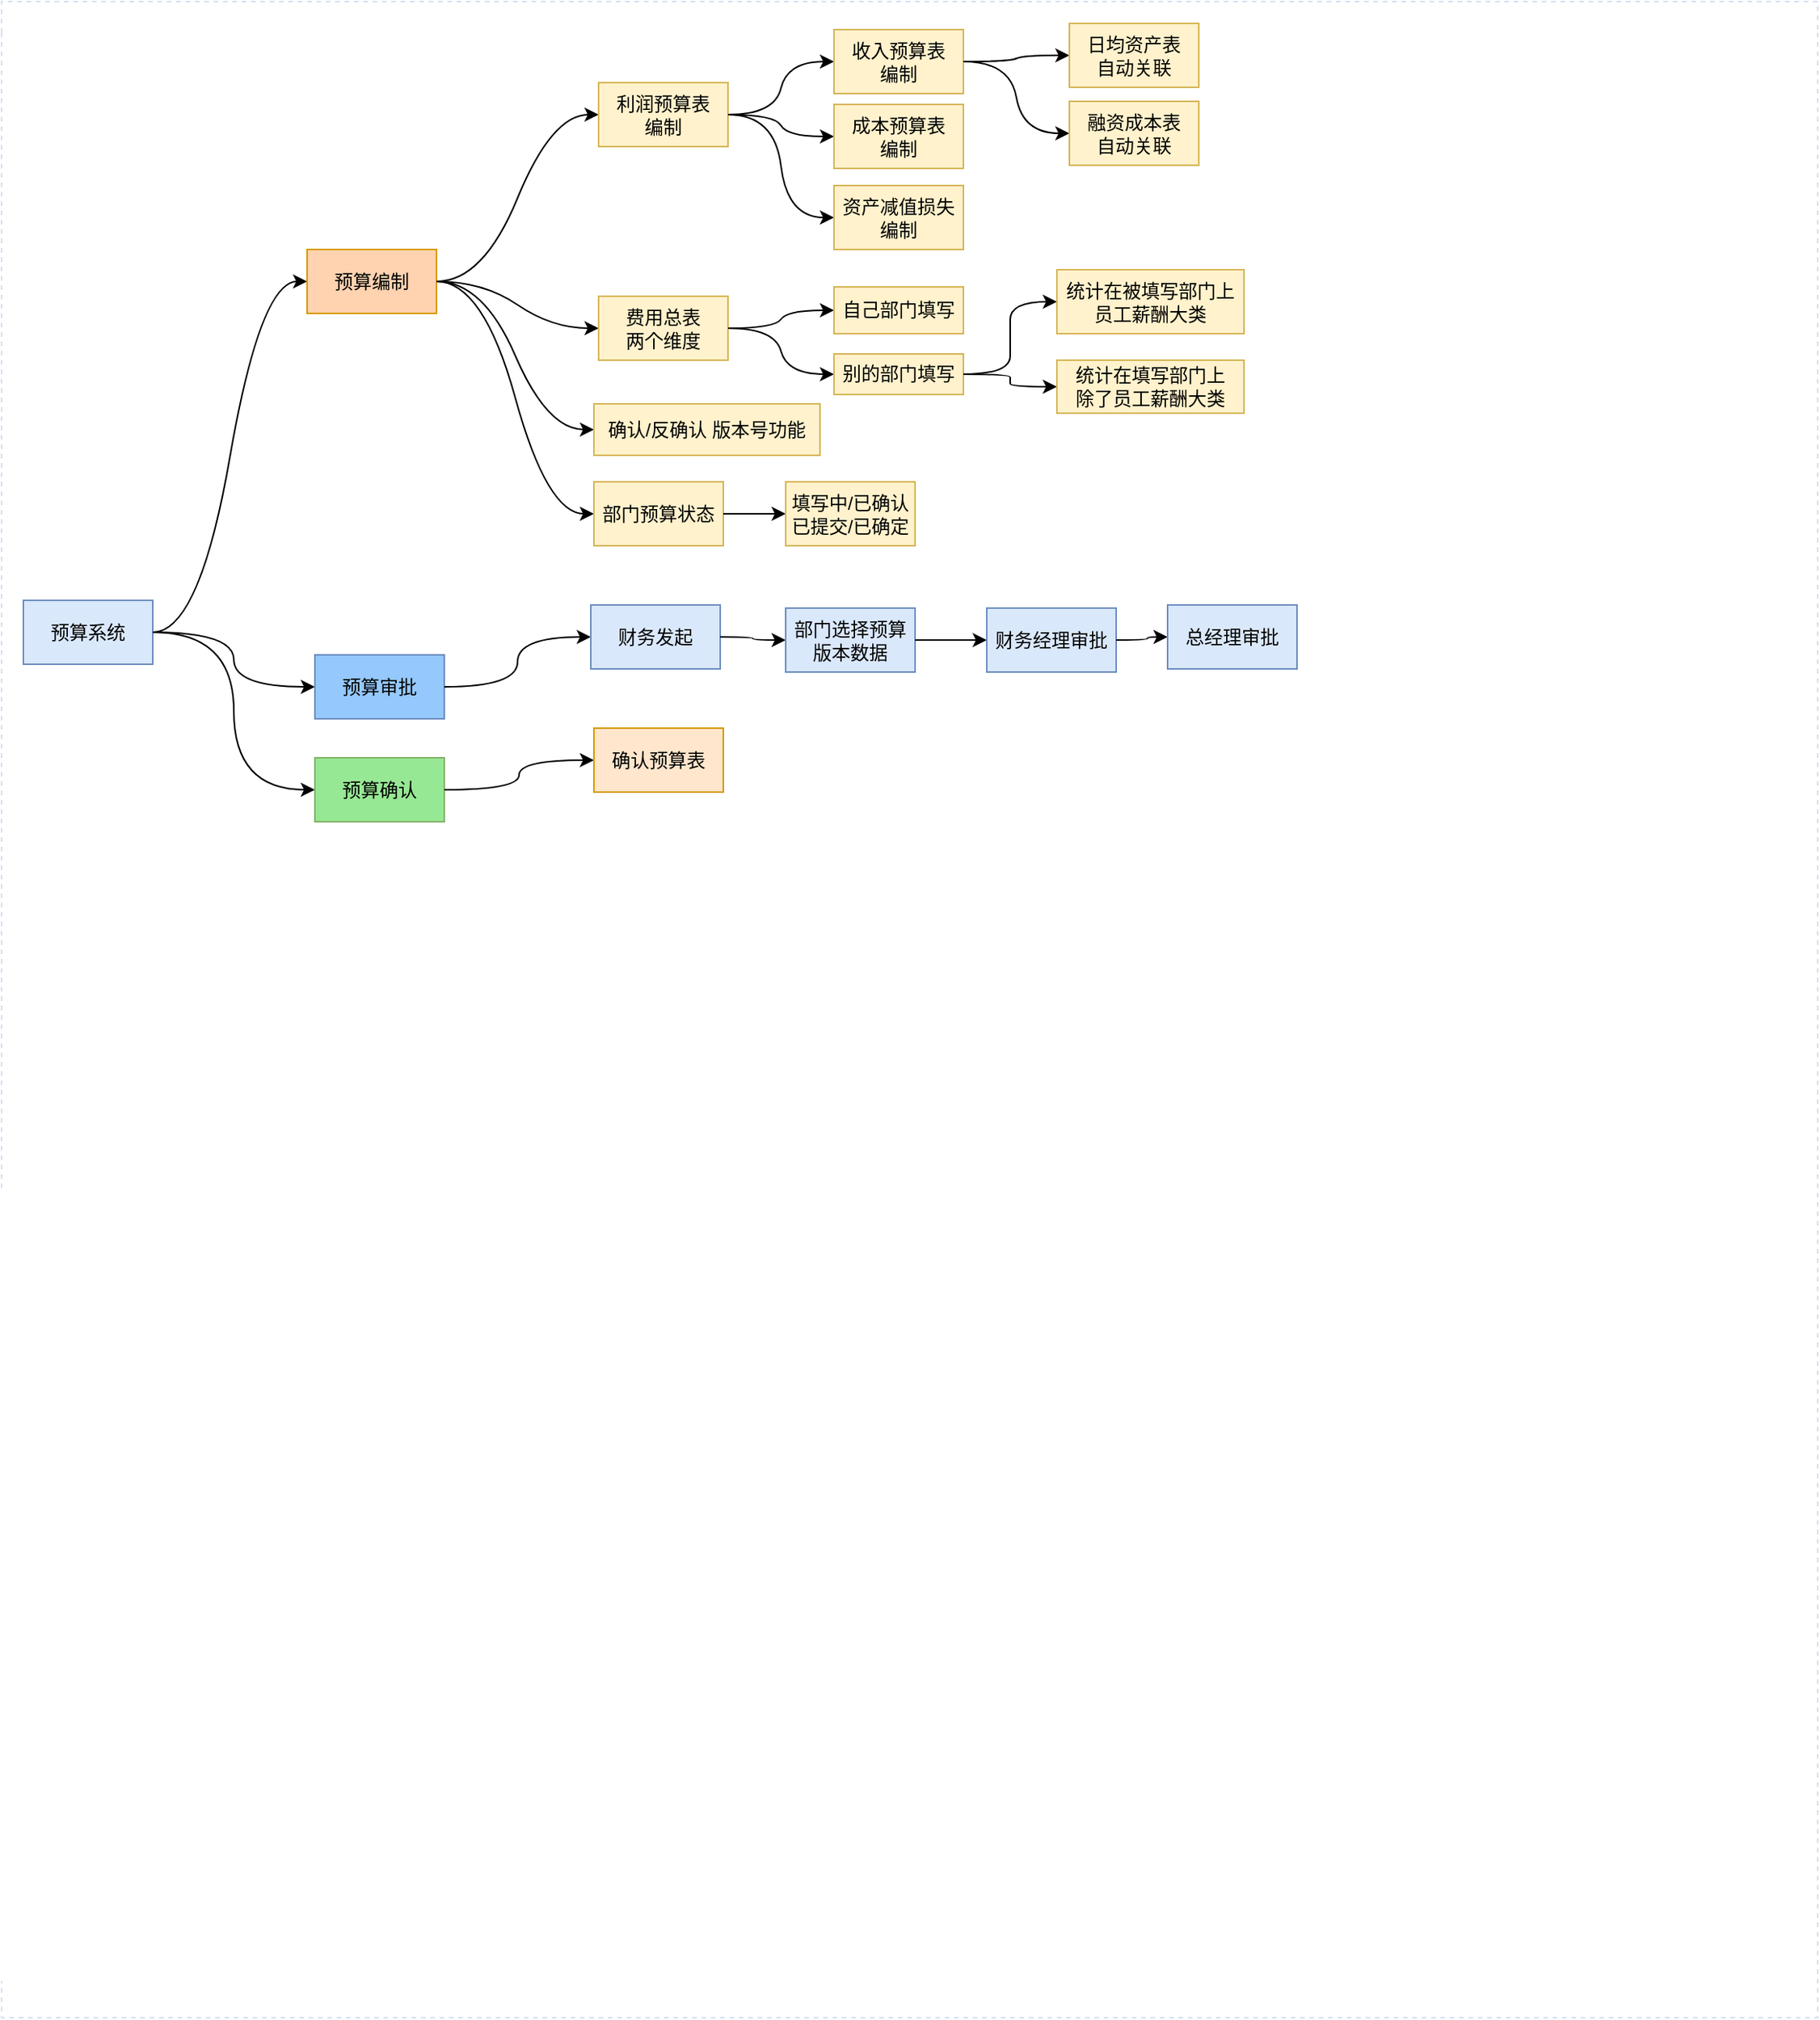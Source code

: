 <mxfile border="50" scale="3" compressed="false" locked="false" version="24.7.6">
  <diagram name="Blank" id="YmL12bMKpDGza6XwsDPr">
    <mxGraphModel dx="1514" dy="1366" grid="0" gridSize="10" guides="1" tooltips="1" connect="1" arrows="1" fold="1" page="0" pageScale="1" pageWidth="827" pageHeight="1169" background="none" math="1" shadow="0">
      <root>
        <mxCell id="X5NqExCQtvZxIxQ7pmgY-0" />
        <mxCell id="1" parent="X5NqExCQtvZxIxQ7pmgY-0" />
        <mxCell id="Gr0Zq-AI6Quabplr0KPa-179" value="" style="swimlane;html=1;startSize=20;horizontal=1;containerType=tree;labelBackgroundColor=none;strokeColor=#D4E1F5;strokeWidth=1;fillColor=none;fontFamily=Comic Sans MS;fontSize=9;swimlaneLine=0;dashed=1;collapsible=0;swimlaneFillColor=default;" parent="1" vertex="1">
          <mxGeometry x="-190" y="-625" width="1165" height="1293" as="geometry" />
        </mxCell>
        <mxCell id="Liw7ZN7XDZ7YaYjhqiWV-25" value="预算系统" style="rounded=0;whiteSpace=wrap;html=1;fillColor=#dae8fc;strokeColor=#6c8ebf;" parent="Gr0Zq-AI6Quabplr0KPa-179" vertex="1">
          <mxGeometry x="14" y="384" width="83" height="41" as="geometry" />
        </mxCell>
        <mxCell id="Liw7ZN7XDZ7YaYjhqiWV-26" value="" style="edgeStyle=entityRelationEdgeStyle;rounded=0;orthogonalLoop=1;jettySize=auto;html=1;curved=1;" parent="Gr0Zq-AI6Quabplr0KPa-179" source="Liw7ZN7XDZ7YaYjhqiWV-25" target="Liw7ZN7XDZ7YaYjhqiWV-27" edge="1">
          <mxGeometry relative="1" as="geometry" />
        </mxCell>
        <mxCell id="Liw7ZN7XDZ7YaYjhqiWV-27" value="预算编制" style="rounded=0;whiteSpace=wrap;html=1;fillColor=#FFD2B0;strokeColor=#d79b00;" parent="Gr0Zq-AI6Quabplr0KPa-179" vertex="1">
          <mxGeometry x="196" y="159" width="83" height="41" as="geometry" />
        </mxCell>
        <mxCell id="Liw7ZN7XDZ7YaYjhqiWV-28" value="" style="edgeStyle=orthogonalEdgeStyle;rounded=0;orthogonalLoop=1;jettySize=auto;html=1;curved=1;" parent="Gr0Zq-AI6Quabplr0KPa-179" source="Liw7ZN7XDZ7YaYjhqiWV-25" target="Liw7ZN7XDZ7YaYjhqiWV-29" edge="1">
          <mxGeometry relative="1" as="geometry" />
        </mxCell>
        <mxCell id="Liw7ZN7XDZ7YaYjhqiWV-29" value="预算审批" style="rounded=0;whiteSpace=wrap;html=1;fillColor=#95C8FC;strokeColor=#6c8ebf;" parent="Gr0Zq-AI6Quabplr0KPa-179" vertex="1">
          <mxGeometry x="201" y="419.0" width="83" height="41" as="geometry" />
        </mxCell>
        <mxCell id="Liw7ZN7XDZ7YaYjhqiWV-30" value="" style="edgeStyle=orthogonalEdgeStyle;rounded=0;orthogonalLoop=1;jettySize=auto;html=1;curved=1;entryX=0;entryY=0.5;entryDx=0;entryDy=0;" parent="Gr0Zq-AI6Quabplr0KPa-179" source="Liw7ZN7XDZ7YaYjhqiWV-25" target="Liw7ZN7XDZ7YaYjhqiWV-31" edge="1">
          <mxGeometry relative="1" as="geometry" />
        </mxCell>
        <mxCell id="Liw7ZN7XDZ7YaYjhqiWV-31" value="预算确认" style="rounded=0;whiteSpace=wrap;html=1;fillColor=#97E894;strokeColor=#82b366;" parent="Gr0Zq-AI6Quabplr0KPa-179" vertex="1">
          <mxGeometry x="201" y="485.0" width="83" height="41" as="geometry" />
        </mxCell>
        <mxCell id="Xso-ELONYzY4eR0CgQhz-1" value="" style="edgeStyle=entityRelationEdgeStyle;rounded=0;orthogonalLoop=1;jettySize=auto;html=1;curved=1;" parent="Gr0Zq-AI6Quabplr0KPa-179" source="Liw7ZN7XDZ7YaYjhqiWV-27" target="Xso-ELONYzY4eR0CgQhz-2" edge="1">
          <mxGeometry relative="1" as="geometry">
            <mxPoint x="54" y="511" as="sourcePoint" />
          </mxGeometry>
        </mxCell>
        <mxCell id="Xso-ELONYzY4eR0CgQhz-2" value="确认/反确认 版本号功能" style="rounded=0;whiteSpace=wrap;html=1;fillColor=#fff2cc;strokeColor=#d6b656;" parent="Gr0Zq-AI6Quabplr0KPa-179" vertex="1">
          <mxGeometry x="380" y="258" width="145" height="33" as="geometry" />
        </mxCell>
        <mxCell id="Xso-ELONYzY4eR0CgQhz-5" value="" style="edgeStyle=entityRelationEdgeStyle;rounded=0;orthogonalLoop=1;jettySize=auto;html=1;curved=1;" parent="Gr0Zq-AI6Quabplr0KPa-179" source="Liw7ZN7XDZ7YaYjhqiWV-27" target="Xso-ELONYzY4eR0CgQhz-6" edge="1">
          <mxGeometry relative="1" as="geometry">
            <mxPoint x="71" y="254" as="sourcePoint" />
            <Array as="points">
              <mxPoint x="314" y="243" />
            </Array>
          </mxGeometry>
        </mxCell>
        <mxCell id="Xso-ELONYzY4eR0CgQhz-6" value="费用总表&lt;div&gt;两个维度&lt;/div&gt;" style="rounded=0;whiteSpace=wrap;html=1;fillColor=#fff2cc;strokeColor=#d6b656;" parent="Gr0Zq-AI6Quabplr0KPa-179" vertex="1">
          <mxGeometry x="383" y="189" width="83" height="41" as="geometry" />
        </mxCell>
        <mxCell id="Xso-ELONYzY4eR0CgQhz-17" value="" style="edgeStyle=entityRelationEdgeStyle;rounded=0;orthogonalLoop=1;jettySize=auto;html=1;curved=1;" parent="Gr0Zq-AI6Quabplr0KPa-179" source="Xso-ELONYzY4eR0CgQhz-6" target="Xso-ELONYzY4eR0CgQhz-18" edge="1">
          <mxGeometry relative="1" as="geometry">
            <mxPoint x="316" y="344" as="sourcePoint" />
          </mxGeometry>
        </mxCell>
        <mxCell id="Xso-ELONYzY4eR0CgQhz-18" value="自己部门填写" style="rounded=0;whiteSpace=wrap;html=1;fillColor=#fff2cc;strokeColor=#d6b656;" parent="Gr0Zq-AI6Quabplr0KPa-179" vertex="1">
          <mxGeometry x="534" y="183" width="83" height="30" as="geometry" />
        </mxCell>
        <mxCell id="Xso-ELONYzY4eR0CgQhz-19" value="" style="edgeStyle=entityRelationEdgeStyle;rounded=0;orthogonalLoop=1;jettySize=auto;html=1;curved=1;" parent="Gr0Zq-AI6Quabplr0KPa-179" source="Liw7ZN7XDZ7YaYjhqiWV-27" target="Xso-ELONYzY4eR0CgQhz-20" edge="1">
          <mxGeometry relative="1" as="geometry">
            <mxPoint x="129" y="461" as="sourcePoint" />
          </mxGeometry>
        </mxCell>
        <mxCell id="Xso-ELONYzY4eR0CgQhz-20" value="利润预算表&lt;div&gt;编制&lt;/div&gt;" style="rounded=0;whiteSpace=wrap;html=1;fillColor=#fff2cc;strokeColor=#d6b656;" parent="Gr0Zq-AI6Quabplr0KPa-179" vertex="1">
          <mxGeometry x="383" y="52" width="83" height="41" as="geometry" />
        </mxCell>
        <mxCell id="Xso-ELONYzY4eR0CgQhz-23" value="" style="edgeStyle=orthogonalEdgeStyle;rounded=0;orthogonalLoop=1;jettySize=auto;html=1;curved=1;" parent="Gr0Zq-AI6Quabplr0KPa-179" source="Liw7ZN7XDZ7YaYjhqiWV-29" target="Xso-ELONYzY4eR0CgQhz-24" edge="1">
          <mxGeometry relative="1" as="geometry">
            <mxPoint x="105" y="445" as="sourcePoint" />
          </mxGeometry>
        </mxCell>
        <mxCell id="Xso-ELONYzY4eR0CgQhz-24" value="财务发起" style="rounded=0;whiteSpace=wrap;html=1;fillColor=#dae8fc;strokeColor=#6c8ebf;" parent="Gr0Zq-AI6Quabplr0KPa-179" vertex="1">
          <mxGeometry x="378" y="387" width="83" height="41" as="geometry" />
        </mxCell>
        <mxCell id="Xso-ELONYzY4eR0CgQhz-25" value="" style="edgeStyle=entityRelationEdgeStyle;rounded=0;orthogonalLoop=1;jettySize=auto;html=1;curved=1;" parent="Gr0Zq-AI6Quabplr0KPa-179" source="Xso-ELONYzY4eR0CgQhz-20" target="Xso-ELONYzY4eR0CgQhz-26" edge="1">
          <mxGeometry relative="1" as="geometry">
            <mxPoint x="343" y="66" as="sourcePoint" />
          </mxGeometry>
        </mxCell>
        <mxCell id="Xso-ELONYzY4eR0CgQhz-26" value="收入预算表&lt;div&gt;编制&lt;/div&gt;" style="rounded=0;whiteSpace=wrap;html=1;fillColor=#fff2cc;strokeColor=#d6b656;" parent="Gr0Zq-AI6Quabplr0KPa-179" vertex="1">
          <mxGeometry x="534" y="18" width="83" height="41" as="geometry" />
        </mxCell>
        <mxCell id="Xso-ELONYzY4eR0CgQhz-31" value="" style="edgeStyle=entityRelationEdgeStyle;rounded=0;orthogonalLoop=1;jettySize=auto;html=1;curved=1;" parent="Gr0Zq-AI6Quabplr0KPa-179" source="Xso-ELONYzY4eR0CgQhz-20" target="Xso-ELONYzY4eR0CgQhz-32" edge="1">
          <mxGeometry relative="1" as="geometry">
            <mxPoint x="339" y="-75" as="sourcePoint" />
          </mxGeometry>
        </mxCell>
        <mxCell id="Xso-ELONYzY4eR0CgQhz-32" value="资产减值损失编制" style="rounded=0;whiteSpace=wrap;html=1;fillColor=#fff2cc;strokeColor=#d6b656;" parent="Gr0Zq-AI6Quabplr0KPa-179" vertex="1">
          <mxGeometry x="534" y="118" width="83" height="41" as="geometry" />
        </mxCell>
        <mxCell id="Xso-ELONYzY4eR0CgQhz-33" value="" style="edgeStyle=entityRelationEdgeStyle;rounded=0;orthogonalLoop=1;jettySize=auto;html=1;curved=1;" parent="Gr0Zq-AI6Quabplr0KPa-179" source="Xso-ELONYzY4eR0CgQhz-26" target="Xso-ELONYzY4eR0CgQhz-34" edge="1">
          <mxGeometry relative="1" as="geometry">
            <mxPoint x="482" y="-175" as="sourcePoint" />
          </mxGeometry>
        </mxCell>
        <mxCell id="Xso-ELONYzY4eR0CgQhz-34" value="融资成本表&lt;div&gt;自动关联&lt;/div&gt;" style="rounded=0;whiteSpace=wrap;html=1;fillColor=#fff2cc;strokeColor=#d6b656;" parent="Gr0Zq-AI6Quabplr0KPa-179" vertex="1">
          <mxGeometry x="685" y="64" width="83" height="41" as="geometry" />
        </mxCell>
        <mxCell id="Xso-ELONYzY4eR0CgQhz-35" value="" style="edgeStyle=entityRelationEdgeStyle;rounded=0;orthogonalLoop=1;jettySize=auto;html=1;curved=1;" parent="Gr0Zq-AI6Quabplr0KPa-179" source="Xso-ELONYzY4eR0CgQhz-20" target="Xso-ELONYzY4eR0CgQhz-36" edge="1">
          <mxGeometry relative="1" as="geometry">
            <mxPoint x="338" y="-38" as="sourcePoint" />
          </mxGeometry>
        </mxCell>
        <mxCell id="Xso-ELONYzY4eR0CgQhz-36" value="成本预算表&lt;div&gt;编制&lt;/div&gt;" style="rounded=0;whiteSpace=wrap;html=1;fillColor=#fff2cc;strokeColor=#d6b656;" parent="Gr0Zq-AI6Quabplr0KPa-179" vertex="1">
          <mxGeometry x="534" y="66" width="83" height="41" as="geometry" />
        </mxCell>
        <mxCell id="Xso-ELONYzY4eR0CgQhz-37" value="" style="edgeStyle=entityRelationEdgeStyle;rounded=0;orthogonalLoop=1;jettySize=auto;html=1;curved=1;" parent="Gr0Zq-AI6Quabplr0KPa-179" source="Xso-ELONYzY4eR0CgQhz-26" target="Xso-ELONYzY4eR0CgQhz-38" edge="1">
          <mxGeometry relative="1" as="geometry">
            <mxPoint x="490" y="-151" as="sourcePoint" />
          </mxGeometry>
        </mxCell>
        <mxCell id="Xso-ELONYzY4eR0CgQhz-38" value="日均资产表&lt;div&gt;自动关联&lt;/div&gt;" style="rounded=0;whiteSpace=wrap;html=1;fillColor=#fff2cc;strokeColor=#d6b656;" parent="Gr0Zq-AI6Quabplr0KPa-179" vertex="1">
          <mxGeometry x="685" y="14" width="83" height="41" as="geometry" />
        </mxCell>
        <mxCell id="Xso-ELONYzY4eR0CgQhz-39" value="" style="edgeStyle=entityRelationEdgeStyle;rounded=0;orthogonalLoop=1;jettySize=auto;html=1;curved=1;" parent="Gr0Zq-AI6Quabplr0KPa-179" source="Xso-ELONYzY4eR0CgQhz-6" target="Xso-ELONYzY4eR0CgQhz-40" edge="1">
          <mxGeometry relative="1" as="geometry">
            <mxPoint x="69" y="-331" as="sourcePoint" />
            <Array as="points">
              <mxPoint x="104" y="-268" />
            </Array>
          </mxGeometry>
        </mxCell>
        <mxCell id="Xso-ELONYzY4eR0CgQhz-40" value="别的部门填写" style="rounded=0;whiteSpace=wrap;html=1;fillColor=#fff2cc;strokeColor=#d6b656;" parent="Gr0Zq-AI6Quabplr0KPa-179" vertex="1">
          <mxGeometry x="534" y="226" width="83" height="26" as="geometry" />
        </mxCell>
        <mxCell id="Xso-ELONYzY4eR0CgQhz-41" value="" style="edgeStyle=entityRelationEdgeStyle;rounded=0;orthogonalLoop=1;jettySize=auto;html=1;curved=1;" parent="Gr0Zq-AI6Quabplr0KPa-179" source="Xso-ELONYzY4eR0CgQhz-40" target="Xso-ELONYzY4eR0CgQhz-42" edge="1">
          <mxGeometry relative="1" as="geometry">
            <mxPoint x="253" y="-254" as="sourcePoint" />
            <Array as="points">
              <mxPoint x="-106" y="-779" />
            </Array>
          </mxGeometry>
        </mxCell>
        <mxCell id="Xso-ELONYzY4eR0CgQhz-42" value="统计在被填写部门上&lt;div&gt;员工薪酬大类&lt;/div&gt;" style="rounded=0;whiteSpace=wrap;html=1;fillColor=#fff2cc;strokeColor=#d6b656;" parent="Gr0Zq-AI6Quabplr0KPa-179" vertex="1">
          <mxGeometry x="677" y="172" width="120" height="41" as="geometry" />
        </mxCell>
        <mxCell id="Xso-ELONYzY4eR0CgQhz-45" value="" style="edgeStyle=entityRelationEdgeStyle;rounded=0;orthogonalLoop=1;jettySize=auto;html=1;curved=1;" parent="Gr0Zq-AI6Quabplr0KPa-179" source="Xso-ELONYzY4eR0CgQhz-40" target="Xso-ELONYzY4eR0CgQhz-46" edge="1">
          <mxGeometry relative="1" as="geometry">
            <mxPoint x="253" y="-254" as="sourcePoint" />
            <Array as="points">
              <mxPoint x="-106" y="-779" />
            </Array>
          </mxGeometry>
        </mxCell>
        <mxCell id="Xso-ELONYzY4eR0CgQhz-46" value="统计在填写部门上&lt;div&gt;除了员工薪酬大类&lt;/div&gt;" style="rounded=0;whiteSpace=wrap;html=1;fillColor=#fff2cc;strokeColor=#d6b656;" parent="Gr0Zq-AI6Quabplr0KPa-179" vertex="1">
          <mxGeometry x="677" y="230" width="120" height="34" as="geometry" />
        </mxCell>
        <mxCell id="Xso-ELONYzY4eR0CgQhz-99" value="" style="edgeStyle=orthogonalEdgeStyle;rounded=0;orthogonalLoop=1;jettySize=auto;html=1;curved=1;" parent="Gr0Zq-AI6Quabplr0KPa-179" source="Xso-ELONYzY4eR0CgQhz-24" target="Xso-ELONYzY4eR0CgQhz-100" edge="1">
          <mxGeometry relative="1" as="geometry">
            <mxPoint x="153" y="-128" as="sourcePoint" />
          </mxGeometry>
        </mxCell>
        <mxCell id="Xso-ELONYzY4eR0CgQhz-100" value="部门选择预算版本数据" style="rounded=0;whiteSpace=wrap;html=1;fillColor=#dae8fc;strokeColor=#6c8ebf;" parent="Gr0Zq-AI6Quabplr0KPa-179" vertex="1">
          <mxGeometry x="503" y="389" width="83" height="41" as="geometry" />
        </mxCell>
        <mxCell id="Xso-ELONYzY4eR0CgQhz-101" value="" style="edgeStyle=orthogonalEdgeStyle;rounded=0;orthogonalLoop=1;jettySize=auto;html=1;curved=1;" parent="Gr0Zq-AI6Quabplr0KPa-179" source="Xso-ELONYzY4eR0CgQhz-100" target="Xso-ELONYzY4eR0CgQhz-102" edge="1">
          <mxGeometry relative="1" as="geometry">
            <mxPoint x="317" y="-161" as="sourcePoint" />
          </mxGeometry>
        </mxCell>
        <mxCell id="Xso-ELONYzY4eR0CgQhz-102" value="财务经理审批" style="rounded=0;whiteSpace=wrap;html=1;fillColor=#dae8fc;strokeColor=#6c8ebf;" parent="Gr0Zq-AI6Quabplr0KPa-179" vertex="1">
          <mxGeometry x="632" y="389" width="83" height="41" as="geometry" />
        </mxCell>
        <mxCell id="Xso-ELONYzY4eR0CgQhz-103" value="" style="edgeStyle=orthogonalEdgeStyle;rounded=0;orthogonalLoop=1;jettySize=auto;html=1;curved=1;" parent="Gr0Zq-AI6Quabplr0KPa-179" source="Xso-ELONYzY4eR0CgQhz-102" target="Xso-ELONYzY4eR0CgQhz-104" edge="1">
          <mxGeometry relative="1" as="geometry">
            <mxPoint x="440" y="-161" as="sourcePoint" />
          </mxGeometry>
        </mxCell>
        <mxCell id="Xso-ELONYzY4eR0CgQhz-104" value="总经理审批" style="rounded=0;whiteSpace=wrap;html=1;fillColor=#dae8fc;strokeColor=#6c8ebf;" parent="Gr0Zq-AI6Quabplr0KPa-179" vertex="1">
          <mxGeometry x="748" y="387" width="83" height="41" as="geometry" />
        </mxCell>
        <mxCell id="Xso-ELONYzY4eR0CgQhz-105" value="" style="edgeStyle=orthogonalEdgeStyle;rounded=0;orthogonalLoop=1;jettySize=auto;html=1;curved=1;entryX=0;entryY=0.5;entryDx=0;entryDy=0;" parent="Gr0Zq-AI6Quabplr0KPa-179" source="Liw7ZN7XDZ7YaYjhqiWV-31" target="Xso-ELONYzY4eR0CgQhz-106" edge="1">
          <mxGeometry relative="1" as="geometry">
            <mxPoint x="-62" y="-81" as="sourcePoint" />
          </mxGeometry>
        </mxCell>
        <mxCell id="Xso-ELONYzY4eR0CgQhz-106" value="确认预算表" style="rounded=0;whiteSpace=wrap;html=1;fillColor=#ffe6cc;strokeColor=#d79b00;" parent="Gr0Zq-AI6Quabplr0KPa-179" vertex="1">
          <mxGeometry x="380" y="466.0" width="83" height="41" as="geometry" />
        </mxCell>
        <mxCell id="Xso-ELONYzY4eR0CgQhz-110" value="" style="edgeStyle=entityRelationEdgeStyle;rounded=0;orthogonalLoop=1;jettySize=auto;html=1;curved=1;" parent="Gr0Zq-AI6Quabplr0KPa-179" source="Liw7ZN7XDZ7YaYjhqiWV-27" target="Xso-ELONYzY4eR0CgQhz-111" edge="1">
          <mxGeometry relative="1" as="geometry">
            <mxPoint x="-4" y="-153" as="sourcePoint" />
          </mxGeometry>
        </mxCell>
        <mxCell id="Xso-ELONYzY4eR0CgQhz-111" value="部门预算状态" style="rounded=0;whiteSpace=wrap;html=1;fillColor=#fff2cc;strokeColor=#d6b656;" parent="Gr0Zq-AI6Quabplr0KPa-179" vertex="1">
          <mxGeometry x="380" y="308" width="83" height="41" as="geometry" />
        </mxCell>
        <mxCell id="Xso-ELONYzY4eR0CgQhz-112" value="" style="edgeStyle=entityRelationEdgeStyle;rounded=0;orthogonalLoop=1;jettySize=auto;html=1;curved=1;" parent="Gr0Zq-AI6Quabplr0KPa-179" source="Xso-ELONYzY4eR0CgQhz-111" target="Xso-ELONYzY4eR0CgQhz-113" edge="1">
          <mxGeometry relative="1" as="geometry">
            <mxPoint x="169" y="-407" as="sourcePoint" />
          </mxGeometry>
        </mxCell>
        <mxCell id="Xso-ELONYzY4eR0CgQhz-113" value="填写中/已确认&lt;div&gt;已提交/已确定&lt;/div&gt;" style="rounded=0;whiteSpace=wrap;html=1;fillColor=#fff2cc;strokeColor=#d6b656;" parent="Gr0Zq-AI6Quabplr0KPa-179" vertex="1">
          <mxGeometry x="503" y="308" width="83" height="41" as="geometry" />
        </mxCell>
      </root>
    </mxGraphModel>
  </diagram>
</mxfile>
